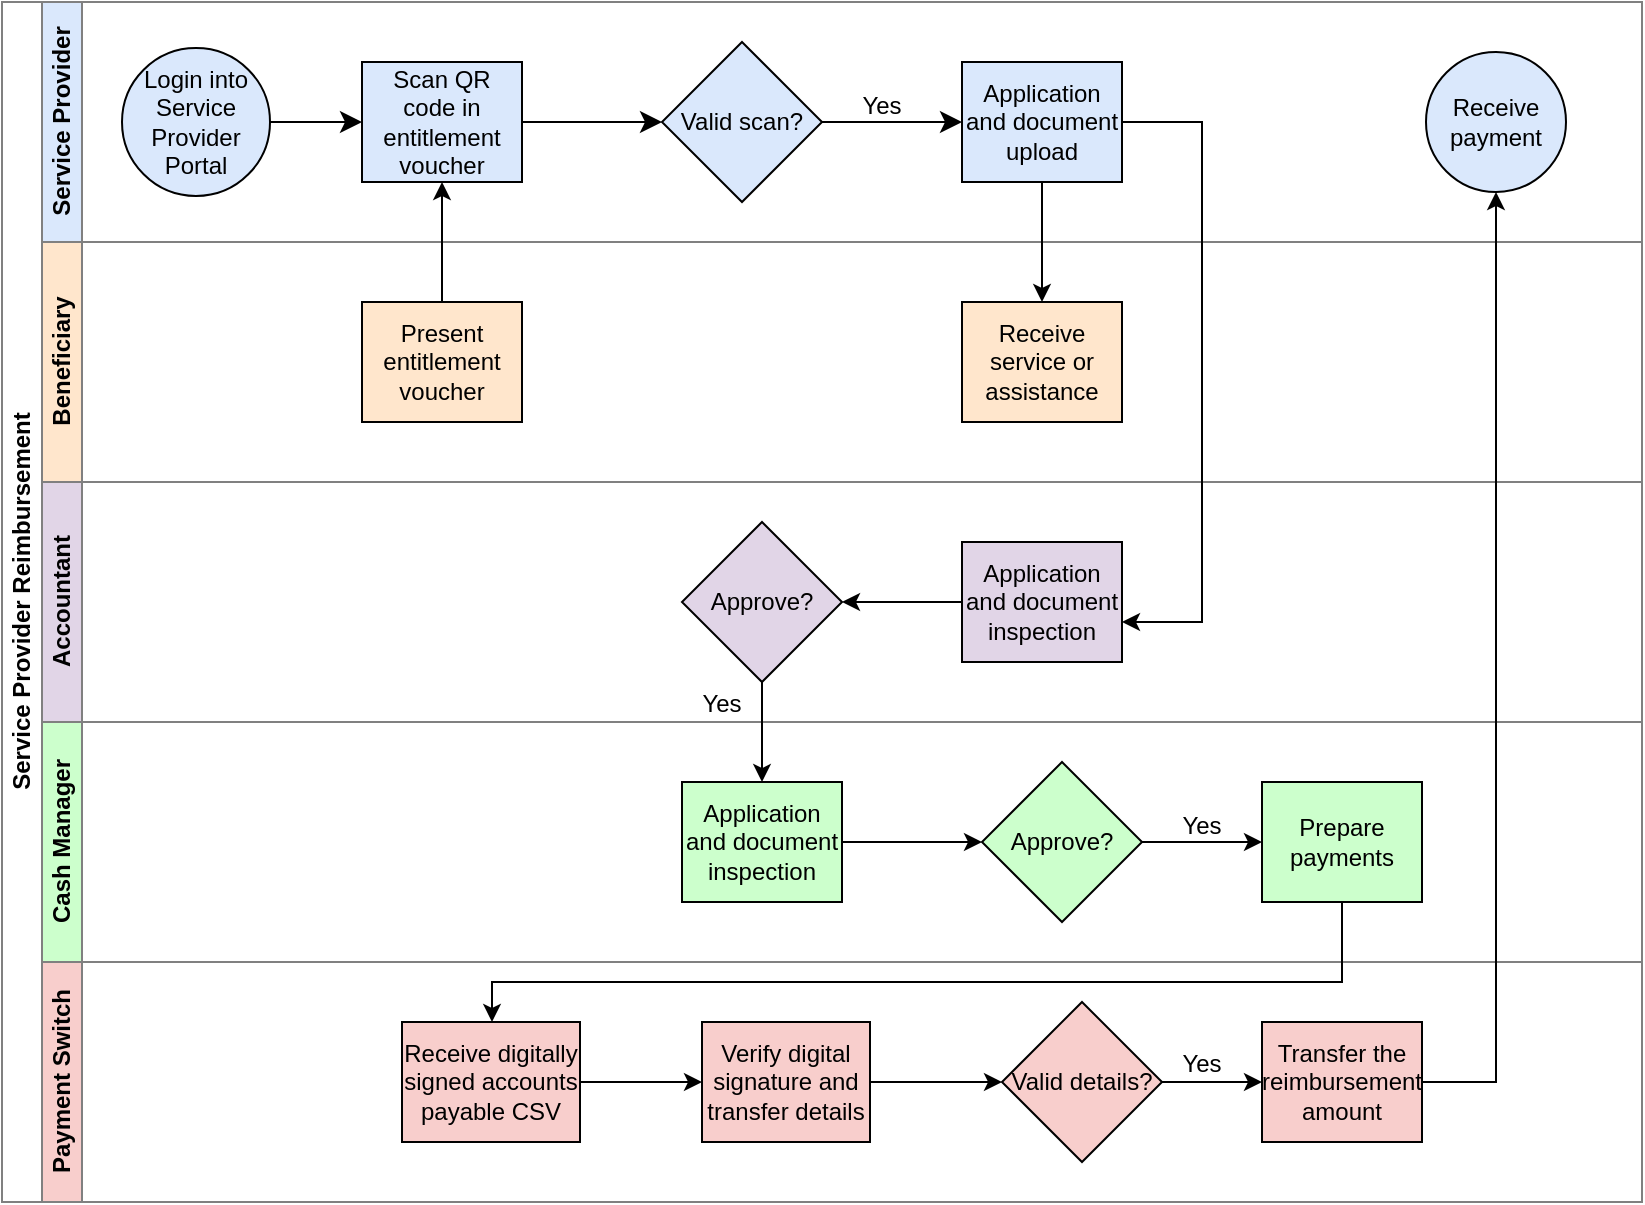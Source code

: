<mxfile version="21.7.1" type="github">
  <diagram name="Page-1" id="q62bRp7j73unvZBwmudN">
    <mxGraphModel dx="880" dy="1546" grid="1" gridSize="10" guides="1" tooltips="1" connect="1" arrows="1" fold="1" page="1" pageScale="1" pageWidth="850" pageHeight="1100" math="0" shadow="0">
      <root>
        <mxCell id="0" />
        <mxCell id="1" parent="0" />
        <mxCell id="JUslkRQYs56KoztYHOo0-1" value="" style="group" vertex="1" connectable="0" parent="1">
          <mxGeometry x="160" y="-30" width="820" height="600" as="geometry" />
        </mxCell>
        <mxCell id="JUslkRQYs56KoztYHOo0-2" value="Service Provider Reimbursement" style="swimlane;html=1;childLayout=stackLayout;resizeParent=1;resizeParentMax=0;horizontal=0;startSize=20;horizontalStack=0;fillColor=#FFFFFF;swimlaneFillColor=default;container=0;strokeColor=#808080;" vertex="1" parent="JUslkRQYs56KoztYHOo0-1">
          <mxGeometry width="820" height="600" as="geometry" />
        </mxCell>
        <mxCell id="JUslkRQYs56KoztYHOo0-3" value="Service Provider" style="swimlane;html=1;startSize=20;horizontal=0;fillColor=#dae8fc;strokeColor=#808080;labelBackgroundColor=none;swimlaneFillColor=#FFFFFF;container=0;" vertex="1" parent="JUslkRQYs56KoztYHOo0-1">
          <mxGeometry x="20" width="800" height="120" as="geometry" />
        </mxCell>
        <mxCell id="JUslkRQYs56KoztYHOo0-11" value="Application and document upload" style="rounded=0;whiteSpace=wrap;html=1;fontFamily=Helvetica;fontSize=12;align=center;container=0;fillColor=#dae8fc;strokeColor=#000000;" vertex="1" parent="JUslkRQYs56KoztYHOo0-3">
          <mxGeometry x="460" y="30" width="80" height="60" as="geometry" />
        </mxCell>
        <mxCell id="JUslkRQYs56KoztYHOo0-17" value="Valid scan?" style="rhombus;whiteSpace=wrap;html=1;fontFamily=Helvetica;fontSize=12;align=center;container=0;fillColor=#DAE8FC;strokeColor=#000000;" vertex="1" parent="JUslkRQYs56KoztYHOo0-3">
          <mxGeometry x="310" y="20" width="80" height="80" as="geometry" />
        </mxCell>
        <mxCell id="JUslkRQYs56KoztYHOo0-12" style="edgeStyle=none;curved=1;rounded=0;orthogonalLoop=1;jettySize=auto;html=1;exitX=1;exitY=0.5;exitDx=0;exitDy=0;entryX=0;entryY=0.5;entryDx=0;entryDy=0;fontSize=12;startSize=8;endSize=8;" edge="1" parent="JUslkRQYs56KoztYHOo0-3" source="JUslkRQYs56KoztYHOo0-17" target="JUslkRQYs56KoztYHOo0-11">
          <mxGeometry relative="1" as="geometry" />
        </mxCell>
        <mxCell id="JUslkRQYs56KoztYHOo0-23" value="Yes" style="text;html=1;strokeColor=none;fillColor=none;align=center;verticalAlign=middle;whiteSpace=wrap;rounded=0;container=0;" vertex="1" parent="JUslkRQYs56KoztYHOo0-3">
          <mxGeometry x="390" y="37" width="60" height="30" as="geometry" />
        </mxCell>
        <mxCell id="JUslkRQYs56KoztYHOo0-4" value="Beneficiary" style="swimlane;html=1;startSize=20;horizontal=0;fillColor=#ffe6cc;strokeColor=#808080;swimlaneFillColor=#FFFFFF;container=0;" vertex="1" parent="JUslkRQYs56KoztYHOo0-1">
          <mxGeometry x="20" y="120" width="800" height="120" as="geometry" />
        </mxCell>
        <mxCell id="JUslkRQYs56KoztYHOo0-48" style="edgeStyle=orthogonalEdgeStyle;rounded=0;orthogonalLoop=1;jettySize=auto;html=1;exitX=0.5;exitY=0;exitDx=0;exitDy=0;" edge="1" parent="JUslkRQYs56KoztYHOo0-4" source="JUslkRQYs56KoztYHOo0-15">
          <mxGeometry relative="1" as="geometry">
            <mxPoint x="200" y="-30" as="targetPoint" />
          </mxGeometry>
        </mxCell>
        <mxCell id="JUslkRQYs56KoztYHOo0-15" value="Present entitlement voucher" style="rounded=0;whiteSpace=wrap;html=1;fontFamily=Helvetica;fontSize=12;align=center;container=0;fillColor=#ffe6cc;strokeColor=#000000;" vertex="1" parent="JUslkRQYs56KoztYHOo0-4">
          <mxGeometry x="160" y="30" width="80" height="60" as="geometry" />
        </mxCell>
        <mxCell id="JUslkRQYs56KoztYHOo0-14" value="Receive service or assistance" style="rounded=0;whiteSpace=wrap;html=1;fontFamily=Helvetica;fontSize=12;align=center;container=0;fillColor=#FFE6CC;strokeColor=#000000;" vertex="1" parent="JUslkRQYs56KoztYHOo0-4">
          <mxGeometry x="460" y="30" width="80" height="60" as="geometry" />
        </mxCell>
        <mxCell id="JUslkRQYs56KoztYHOo0-5" value="Accountant" style="swimlane;html=1;startSize=20;horizontal=0;fillColor=#e1d5e7;strokeColor=#808080;swimlaneFillColor=#FFFFFF;container=0;" vertex="1" parent="JUslkRQYs56KoztYHOo0-1">
          <mxGeometry x="20" y="240" width="800" height="120" as="geometry" />
        </mxCell>
        <mxCell id="JUslkRQYs56KoztYHOo0-54" style="edgeStyle=orthogonalEdgeStyle;rounded=0;orthogonalLoop=1;jettySize=auto;html=1;exitX=0;exitY=0.5;exitDx=0;exitDy=0;entryX=1;entryY=0.5;entryDx=0;entryDy=0;" edge="1" parent="JUslkRQYs56KoztYHOo0-5" source="JUslkRQYs56KoztYHOo0-24" target="JUslkRQYs56KoztYHOo0-28">
          <mxGeometry relative="1" as="geometry" />
        </mxCell>
        <mxCell id="JUslkRQYs56KoztYHOo0-24" value="Application and document inspection" style="rounded=0;whiteSpace=wrap;html=1;fontFamily=Helvetica;fontSize=12;align=center;container=0;fillColor=#e1d5e7;strokeColor=#000000;" vertex="1" parent="JUslkRQYs56KoztYHOo0-5">
          <mxGeometry x="460" y="30" width="80" height="60" as="geometry" />
        </mxCell>
        <mxCell id="JUslkRQYs56KoztYHOo0-28" value="Approve?" style="rhombus;whiteSpace=wrap;html=1;fontFamily=Helvetica;fontSize=12;align=center;container=0;fillColor=#e1d5e7;strokeColor=#000000;" vertex="1" parent="JUslkRQYs56KoztYHOo0-5">
          <mxGeometry x="320" y="20" width="80" height="80" as="geometry" />
        </mxCell>
        <mxCell id="JUslkRQYs56KoztYHOo0-30" value="Yes" style="text;html=1;strokeColor=none;fillColor=none;align=center;verticalAlign=middle;whiteSpace=wrap;rounded=0;container=0;" vertex="1" parent="JUslkRQYs56KoztYHOo0-5">
          <mxGeometry x="310" y="96" width="60" height="30" as="geometry" />
        </mxCell>
        <mxCell id="JUslkRQYs56KoztYHOo0-6" value="Cash Manager" style="swimlane;html=1;startSize=20;horizontal=0;swimlaneFillColor=#FFFFFF;fillColor=#CCFFCC;strokeColor=#808080;container=0;" vertex="1" parent="JUslkRQYs56KoztYHOo0-1">
          <mxGeometry x="20" y="360" width="800" height="120" as="geometry">
            <mxRectangle x="20" y="360" width="430" height="40" as="alternateBounds" />
          </mxGeometry>
        </mxCell>
        <mxCell id="JUslkRQYs56KoztYHOo0-62" style="edgeStyle=orthogonalEdgeStyle;rounded=0;orthogonalLoop=1;jettySize=auto;html=1;exitX=1;exitY=0.5;exitDx=0;exitDy=0;entryX=0;entryY=0.5;entryDx=0;entryDy=0;" edge="1" parent="JUslkRQYs56KoztYHOo0-6" source="JUslkRQYs56KoztYHOo0-35" target="JUslkRQYs56KoztYHOo0-61">
          <mxGeometry relative="1" as="geometry" />
        </mxCell>
        <mxCell id="JUslkRQYs56KoztYHOo0-35" value="Approve?" style="rhombus;whiteSpace=wrap;html=1;fontFamily=Helvetica;fontSize=12;fontColor=#000000;align=center;container=0;fillColor=#CCFFCC;" vertex="1" parent="JUslkRQYs56KoztYHOo0-6">
          <mxGeometry x="470" y="20" width="80" height="80" as="geometry" />
        </mxCell>
        <mxCell id="JUslkRQYs56KoztYHOo0-60" style="edgeStyle=orthogonalEdgeStyle;rounded=0;orthogonalLoop=1;jettySize=auto;html=1;exitX=1;exitY=0.5;exitDx=0;exitDy=0;" edge="1" parent="JUslkRQYs56KoztYHOo0-6" source="JUslkRQYs56KoztYHOo0-33">
          <mxGeometry relative="1" as="geometry">
            <mxPoint x="470" y="60" as="targetPoint" />
          </mxGeometry>
        </mxCell>
        <mxCell id="JUslkRQYs56KoztYHOo0-33" value="Application and document inspection" style="rounded=0;whiteSpace=wrap;html=1;fontFamily=Helvetica;fontSize=12;fontColor=#000000;align=center;container=0;fillColor=#CCFFCC;" vertex="1" parent="JUslkRQYs56KoztYHOo0-6">
          <mxGeometry x="320" y="30" width="80" height="60" as="geometry" />
        </mxCell>
        <mxCell id="JUslkRQYs56KoztYHOo0-40" value="Yes" style="text;html=1;strokeColor=none;fillColor=none;align=center;verticalAlign=middle;whiteSpace=wrap;rounded=0;container=0;" vertex="1" parent="JUslkRQYs56KoztYHOo0-6">
          <mxGeometry x="550" y="37" width="60" height="30" as="geometry" />
        </mxCell>
        <mxCell id="JUslkRQYs56KoztYHOo0-61" value="Prepare payments" style="rounded=0;whiteSpace=wrap;html=1;fontFamily=Helvetica;fontSize=12;fontColor=#000000;align=center;container=0;fillColor=#CCFFCC;" vertex="1" parent="JUslkRQYs56KoztYHOo0-6">
          <mxGeometry x="610" y="30" width="80" height="60" as="geometry" />
        </mxCell>
        <mxCell id="JUslkRQYs56KoztYHOo0-7" value="Payment Switch" style="swimlane;html=1;startSize=20;horizontal=0;fillColor=#F8CECC;swimlaneFillColor=#FFFFFF;strokeColor=#808080;container=0;" vertex="1" parent="JUslkRQYs56KoztYHOo0-1">
          <mxGeometry x="20" y="480" width="800" height="120" as="geometry" />
        </mxCell>
        <mxCell id="JUslkRQYs56KoztYHOo0-41" value="Transfer the reimbursement amount" style="rounded=0;whiteSpace=wrap;html=1;fontFamily=Helvetica;fontSize=12;fontColor=#000000;align=center;container=0;fillColor=#F8CECC;" vertex="1" parent="JUslkRQYs56KoztYHOo0-7">
          <mxGeometry x="610" y="30" width="80" height="60" as="geometry" />
        </mxCell>
        <mxCell id="JUslkRQYs56KoztYHOo0-70" style="edgeStyle=orthogonalEdgeStyle;rounded=0;orthogonalLoop=1;jettySize=auto;html=1;exitX=1;exitY=0.5;exitDx=0;exitDy=0;" edge="1" parent="JUslkRQYs56KoztYHOo0-7" source="JUslkRQYs56KoztYHOo0-67">
          <mxGeometry relative="1" as="geometry">
            <mxPoint x="330" y="60" as="targetPoint" />
          </mxGeometry>
        </mxCell>
        <mxCell id="JUslkRQYs56KoztYHOo0-67" value="Receive digitally signed accounts payable CSV" style="rounded=0;whiteSpace=wrap;html=1;fontFamily=Helvetica;fontSize=12;fontColor=#000000;align=center;container=0;fillColor=#F8CECC;" vertex="1" parent="JUslkRQYs56KoztYHOo0-7">
          <mxGeometry x="180" y="30" width="89" height="60" as="geometry" />
        </mxCell>
        <mxCell id="JUslkRQYs56KoztYHOo0-71" style="edgeStyle=orthogonalEdgeStyle;rounded=0;orthogonalLoop=1;jettySize=auto;html=1;exitX=1;exitY=0.5;exitDx=0;exitDy=0;" edge="1" parent="JUslkRQYs56KoztYHOo0-7" source="JUslkRQYs56KoztYHOo0-68">
          <mxGeometry relative="1" as="geometry">
            <mxPoint x="480" y="60" as="targetPoint" />
          </mxGeometry>
        </mxCell>
        <mxCell id="JUslkRQYs56KoztYHOo0-68" value="Verify digital signature and transfer details" style="rounded=0;whiteSpace=wrap;html=1;fontFamily=Helvetica;fontSize=12;fontColor=#000000;align=center;container=0;fillColor=#F8CECC;" vertex="1" parent="JUslkRQYs56KoztYHOo0-7">
          <mxGeometry x="330" y="30" width="84" height="60" as="geometry" />
        </mxCell>
        <mxCell id="JUslkRQYs56KoztYHOo0-78" value="Yes" style="text;html=1;strokeColor=none;fillColor=none;align=center;verticalAlign=middle;whiteSpace=wrap;rounded=0;container=0;" vertex="1" parent="JUslkRQYs56KoztYHOo0-7">
          <mxGeometry x="550" y="36" width="60" height="30" as="geometry" />
        </mxCell>
        <mxCell id="JUslkRQYs56KoztYHOo0-8" value="Login into Service Provider Portal" style="ellipse;whiteSpace=wrap;html=1;container=0;fillColor=#dae8fc;strokeColor=#000000;" vertex="1" parent="JUslkRQYs56KoztYHOo0-1">
          <mxGeometry x="60" y="23" width="74" height="74" as="geometry" />
        </mxCell>
        <mxCell id="JUslkRQYs56KoztYHOo0-9" value="Scan QR code in entitlement voucher" style="rounded=0;whiteSpace=wrap;html=1;fontFamily=Helvetica;fontSize=12;align=center;container=0;fillColor=#dae8fc;strokeColor=#000000;" vertex="1" parent="JUslkRQYs56KoztYHOo0-1">
          <mxGeometry x="180" y="30" width="80" height="60" as="geometry" />
        </mxCell>
        <mxCell id="JUslkRQYs56KoztYHOo0-10" style="edgeStyle=none;curved=1;rounded=0;orthogonalLoop=1;jettySize=auto;html=1;exitX=1;exitY=0.5;exitDx=0;exitDy=0;entryX=0;entryY=0.5;entryDx=0;entryDy=0;fontSize=12;startSize=8;endSize=8;" edge="1" parent="JUslkRQYs56KoztYHOo0-1" source="JUslkRQYs56KoztYHOo0-8" target="JUslkRQYs56KoztYHOo0-9">
          <mxGeometry relative="1" as="geometry" />
        </mxCell>
        <mxCell id="JUslkRQYs56KoztYHOo0-13" value="Receive payment" style="ellipse;whiteSpace=wrap;html=1;container=0;fillColor=#dae8fc;strokeColor=#000000;" vertex="1" parent="JUslkRQYs56KoztYHOo0-1">
          <mxGeometry x="712" y="25" width="70" height="70" as="geometry" />
        </mxCell>
        <mxCell id="JUslkRQYs56KoztYHOo0-49" value="" style="edgeStyle=none;curved=1;rounded=0;orthogonalLoop=1;jettySize=auto;html=1;exitX=1;exitY=0.5;exitDx=0;exitDy=0;entryX=0;entryY=0.5;entryDx=0;entryDy=0;fontSize=12;startSize=8;endSize=8;" edge="1" parent="JUslkRQYs56KoztYHOo0-1" source="JUslkRQYs56KoztYHOo0-9" target="JUslkRQYs56KoztYHOo0-17">
          <mxGeometry relative="1" as="geometry">
            <mxPoint x="380" y="180" as="sourcePoint" />
            <mxPoint x="560" y="180" as="targetPoint" />
          </mxGeometry>
        </mxCell>
        <mxCell id="JUslkRQYs56KoztYHOo0-52" style="edgeStyle=orthogonalEdgeStyle;rounded=0;orthogonalLoop=1;jettySize=auto;html=1;" edge="1" parent="JUslkRQYs56KoztYHOo0-1" source="JUslkRQYs56KoztYHOo0-11">
          <mxGeometry relative="1" as="geometry">
            <mxPoint x="560" y="310" as="targetPoint" />
            <Array as="points">
              <mxPoint x="600" y="60" />
              <mxPoint x="600" y="310" />
            </Array>
          </mxGeometry>
        </mxCell>
        <mxCell id="JUslkRQYs56KoztYHOo0-53" style="edgeStyle=orthogonalEdgeStyle;rounded=0;orthogonalLoop=1;jettySize=auto;html=1;exitX=0.5;exitY=1;exitDx=0;exitDy=0;entryX=0.5;entryY=0;entryDx=0;entryDy=0;" edge="1" parent="JUslkRQYs56KoztYHOo0-1" source="JUslkRQYs56KoztYHOo0-11" target="JUslkRQYs56KoztYHOo0-14">
          <mxGeometry relative="1" as="geometry" />
        </mxCell>
        <mxCell id="JUslkRQYs56KoztYHOo0-59" style="edgeStyle=orthogonalEdgeStyle;rounded=0;orthogonalLoop=1;jettySize=auto;html=1;exitX=0.5;exitY=1;exitDx=0;exitDy=0;" edge="1" parent="JUslkRQYs56KoztYHOo0-1" source="JUslkRQYs56KoztYHOo0-28" target="JUslkRQYs56KoztYHOo0-33">
          <mxGeometry relative="1" as="geometry" />
        </mxCell>
        <mxCell id="JUslkRQYs56KoztYHOo0-66" style="edgeStyle=orthogonalEdgeStyle;rounded=0;orthogonalLoop=1;jettySize=auto;html=1;exitX=1;exitY=0.5;exitDx=0;exitDy=0;entryX=0.5;entryY=1;entryDx=0;entryDy=0;" edge="1" parent="JUslkRQYs56KoztYHOo0-1" source="JUslkRQYs56KoztYHOo0-41" target="JUslkRQYs56KoztYHOo0-13">
          <mxGeometry relative="1" as="geometry" />
        </mxCell>
        <mxCell id="JUslkRQYs56KoztYHOo0-77" style="edgeStyle=orthogonalEdgeStyle;rounded=0;orthogonalLoop=1;jettySize=auto;html=1;exitX=0.5;exitY=1;exitDx=0;exitDy=0;" edge="1" parent="JUslkRQYs56KoztYHOo0-1" source="JUslkRQYs56KoztYHOo0-61" target="JUslkRQYs56KoztYHOo0-67">
          <mxGeometry relative="1" as="geometry">
            <Array as="points">
              <mxPoint x="670" y="490" />
              <mxPoint x="245" y="490" />
            </Array>
          </mxGeometry>
        </mxCell>
        <mxCell id="JUslkRQYs56KoztYHOo0-72" style="edgeStyle=orthogonalEdgeStyle;rounded=0;orthogonalLoop=1;jettySize=auto;html=1;exitX=1;exitY=0.5;exitDx=0;exitDy=0;entryX=0;entryY=0.5;entryDx=0;entryDy=0;" edge="1" parent="1" source="JUslkRQYs56KoztYHOo0-69" target="JUslkRQYs56KoztYHOo0-41">
          <mxGeometry relative="1" as="geometry" />
        </mxCell>
        <mxCell id="JUslkRQYs56KoztYHOo0-69" value="Valid details?" style="rhombus;whiteSpace=wrap;html=1;fontFamily=Helvetica;fontSize=12;fontColor=#000000;align=center;container=0;fillColor=#F8CECC;" vertex="1" parent="1">
          <mxGeometry x="660" y="470" width="80" height="80" as="geometry" />
        </mxCell>
      </root>
    </mxGraphModel>
  </diagram>
</mxfile>
